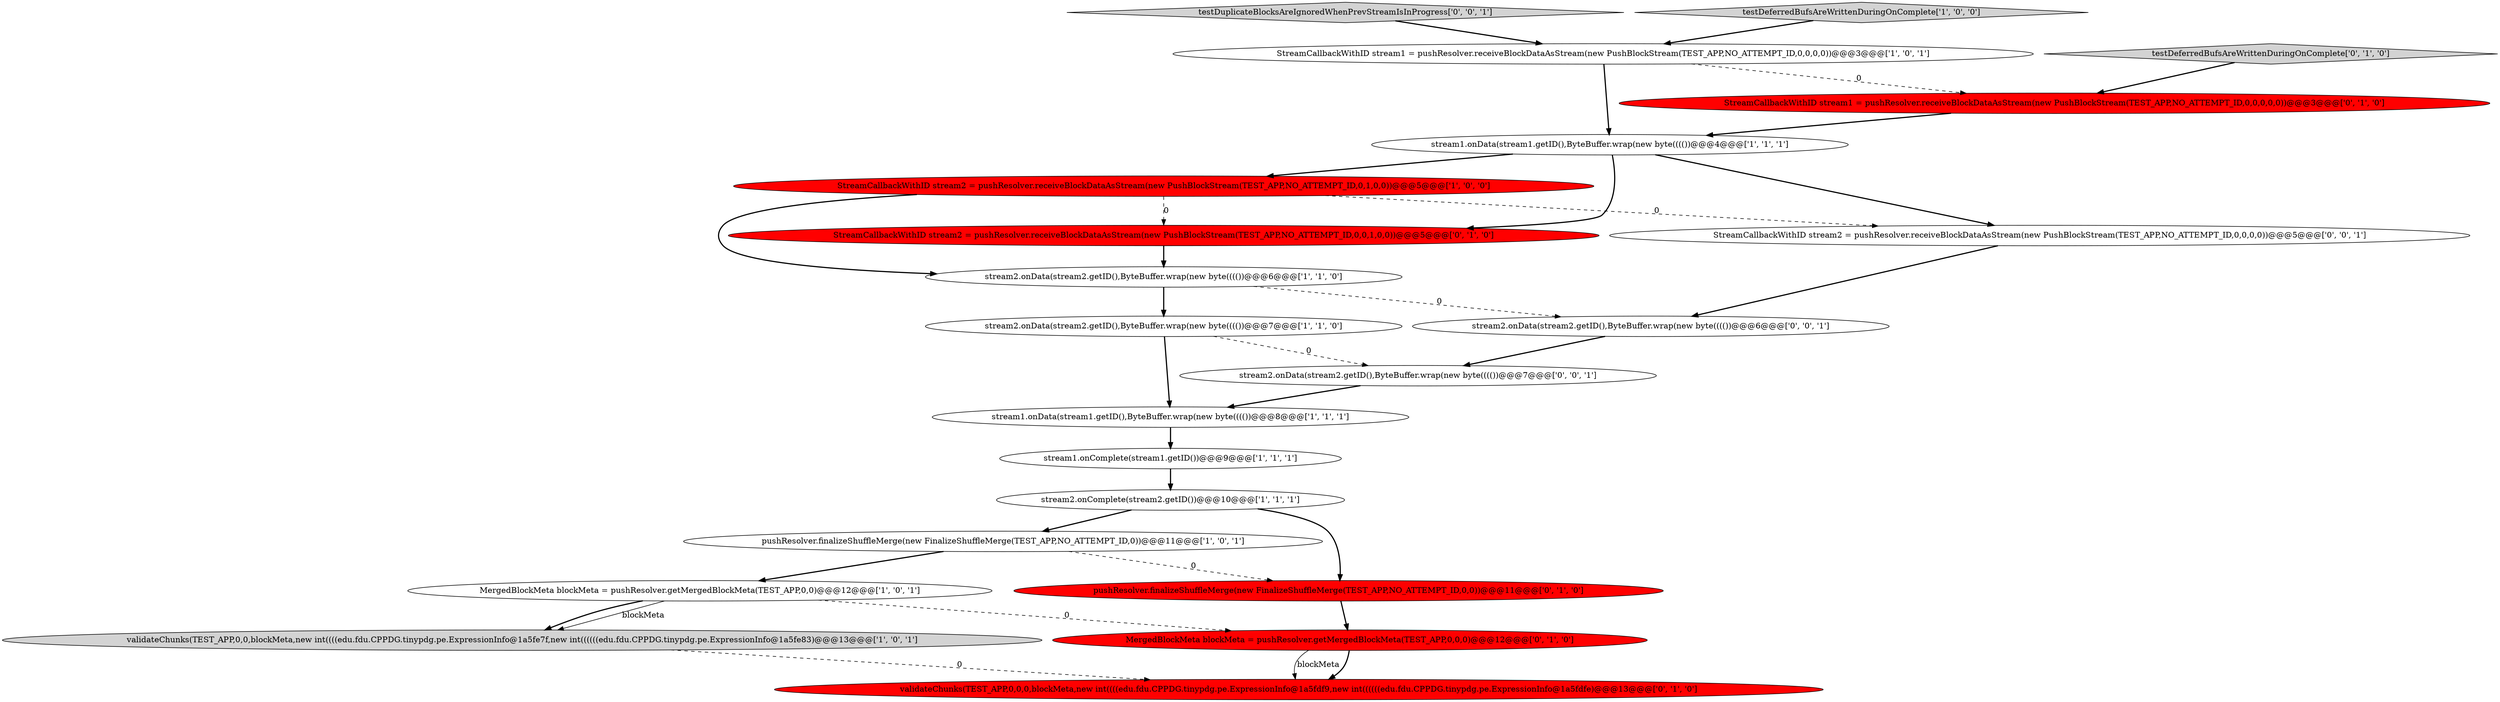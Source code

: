 digraph {
17 [style = filled, label = "validateChunks(TEST_APP,0,0,0,blockMeta,new int((((edu.fdu.CPPDG.tinypdg.pe.ExpressionInfo@1a5fdf9,new int((((((edu.fdu.CPPDG.tinypdg.pe.ExpressionInfo@1a5fdfe)@@@13@@@['0', '1', '0']", fillcolor = red, shape = ellipse image = "AAA1AAABBB2BBB"];
4 [style = filled, label = "stream2.onData(stream2.getID(),ByteBuffer.wrap(new byte(((())@@@6@@@['1', '1', '0']", fillcolor = white, shape = ellipse image = "AAA0AAABBB1BBB"];
21 [style = filled, label = "testDuplicateBlocksAreIgnoredWhenPrevStreamIsInProgress['0', '0', '1']", fillcolor = lightgray, shape = diamond image = "AAA0AAABBB3BBB"];
20 [style = filled, label = "stream2.onData(stream2.getID(),ByteBuffer.wrap(new byte(((())@@@7@@@['0', '0', '1']", fillcolor = white, shape = ellipse image = "AAA0AAABBB3BBB"];
0 [style = filled, label = "StreamCallbackWithID stream2 = pushResolver.receiveBlockDataAsStream(new PushBlockStream(TEST_APP,NO_ATTEMPT_ID,0,1,0,0))@@@5@@@['1', '0', '0']", fillcolor = red, shape = ellipse image = "AAA1AAABBB1BBB"];
12 [style = filled, label = "StreamCallbackWithID stream1 = pushResolver.receiveBlockDataAsStream(new PushBlockStream(TEST_APP,NO_ATTEMPT_ID,0,0,0,0,0))@@@3@@@['0', '1', '0']", fillcolor = red, shape = ellipse image = "AAA1AAABBB2BBB"];
3 [style = filled, label = "MergedBlockMeta blockMeta = pushResolver.getMergedBlockMeta(TEST_APP,0,0)@@@12@@@['1', '0', '1']", fillcolor = white, shape = ellipse image = "AAA0AAABBB1BBB"];
8 [style = filled, label = "pushResolver.finalizeShuffleMerge(new FinalizeShuffleMerge(TEST_APP,NO_ATTEMPT_ID,0))@@@11@@@['1', '0', '1']", fillcolor = white, shape = ellipse image = "AAA0AAABBB1BBB"];
6 [style = filled, label = "stream1.onComplete(stream1.getID())@@@9@@@['1', '1', '1']", fillcolor = white, shape = ellipse image = "AAA0AAABBB1BBB"];
9 [style = filled, label = "testDeferredBufsAreWrittenDuringOnComplete['1', '0', '0']", fillcolor = lightgray, shape = diamond image = "AAA0AAABBB1BBB"];
7 [style = filled, label = "stream1.onData(stream1.getID(),ByteBuffer.wrap(new byte(((())@@@4@@@['1', '1', '1']", fillcolor = white, shape = ellipse image = "AAA0AAABBB1BBB"];
5 [style = filled, label = "stream2.onData(stream2.getID(),ByteBuffer.wrap(new byte(((())@@@7@@@['1', '1', '0']", fillcolor = white, shape = ellipse image = "AAA0AAABBB1BBB"];
10 [style = filled, label = "StreamCallbackWithID stream1 = pushResolver.receiveBlockDataAsStream(new PushBlockStream(TEST_APP,NO_ATTEMPT_ID,0,0,0,0))@@@3@@@['1', '0', '1']", fillcolor = white, shape = ellipse image = "AAA0AAABBB1BBB"];
13 [style = filled, label = "pushResolver.finalizeShuffleMerge(new FinalizeShuffleMerge(TEST_APP,NO_ATTEMPT_ID,0,0))@@@11@@@['0', '1', '0']", fillcolor = red, shape = ellipse image = "AAA1AAABBB2BBB"];
16 [style = filled, label = "testDeferredBufsAreWrittenDuringOnComplete['0', '1', '0']", fillcolor = lightgray, shape = diamond image = "AAA0AAABBB2BBB"];
19 [style = filled, label = "stream2.onData(stream2.getID(),ByteBuffer.wrap(new byte(((())@@@6@@@['0', '0', '1']", fillcolor = white, shape = ellipse image = "AAA0AAABBB3BBB"];
11 [style = filled, label = "validateChunks(TEST_APP,0,0,blockMeta,new int((((edu.fdu.CPPDG.tinypdg.pe.ExpressionInfo@1a5fe7f,new int((((((edu.fdu.CPPDG.tinypdg.pe.ExpressionInfo@1a5fe83)@@@13@@@['1', '0', '1']", fillcolor = lightgray, shape = ellipse image = "AAA0AAABBB1BBB"];
15 [style = filled, label = "StreamCallbackWithID stream2 = pushResolver.receiveBlockDataAsStream(new PushBlockStream(TEST_APP,NO_ATTEMPT_ID,0,0,1,0,0))@@@5@@@['0', '1', '0']", fillcolor = red, shape = ellipse image = "AAA1AAABBB2BBB"];
18 [style = filled, label = "StreamCallbackWithID stream2 = pushResolver.receiveBlockDataAsStream(new PushBlockStream(TEST_APP,NO_ATTEMPT_ID,0,0,0,0))@@@5@@@['0', '0', '1']", fillcolor = white, shape = ellipse image = "AAA0AAABBB3BBB"];
14 [style = filled, label = "MergedBlockMeta blockMeta = pushResolver.getMergedBlockMeta(TEST_APP,0,0,0)@@@12@@@['0', '1', '0']", fillcolor = red, shape = ellipse image = "AAA1AAABBB2BBB"];
1 [style = filled, label = "stream2.onComplete(stream2.getID())@@@10@@@['1', '1', '1']", fillcolor = white, shape = ellipse image = "AAA0AAABBB1BBB"];
2 [style = filled, label = "stream1.onData(stream1.getID(),ByteBuffer.wrap(new byte(((())@@@8@@@['1', '1', '1']", fillcolor = white, shape = ellipse image = "AAA0AAABBB1BBB"];
21->10 [style = bold, label=""];
1->8 [style = bold, label=""];
2->6 [style = bold, label=""];
19->20 [style = bold, label=""];
3->11 [style = solid, label="blockMeta"];
8->3 [style = bold, label=""];
10->12 [style = dashed, label="0"];
3->11 [style = bold, label=""];
18->19 [style = bold, label=""];
0->15 [style = dashed, label="0"];
14->17 [style = bold, label=""];
7->0 [style = bold, label=""];
11->17 [style = dashed, label="0"];
9->10 [style = bold, label=""];
10->7 [style = bold, label=""];
1->13 [style = bold, label=""];
12->7 [style = bold, label=""];
5->20 [style = dashed, label="0"];
8->13 [style = dashed, label="0"];
20->2 [style = bold, label=""];
6->1 [style = bold, label=""];
5->2 [style = bold, label=""];
14->17 [style = solid, label="blockMeta"];
0->4 [style = bold, label=""];
15->4 [style = bold, label=""];
7->18 [style = bold, label=""];
0->18 [style = dashed, label="0"];
7->15 [style = bold, label=""];
4->19 [style = dashed, label="0"];
3->14 [style = dashed, label="0"];
4->5 [style = bold, label=""];
13->14 [style = bold, label=""];
16->12 [style = bold, label=""];
}
